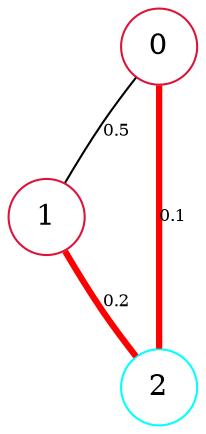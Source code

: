 graph "exemplo03.txt" {
	edge [fontsize=8]
	node [color=crimson shape=circle width=0.05]
	0 [label=0]
	node [color=crimson shape=circle width=0.05]
	1 [label=1]
	node [color=aqua shape=circle width=0.05]
	2 [label=2]
	0 -- 1 [label=0.5 weight=500]
	0 -- 2 [label=0.1 color=red penwidth=3 weight=900]
	1 -- 2 [label=0.2 color=red penwidth=3 weight=800]
}
